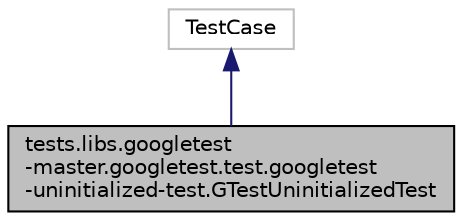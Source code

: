 digraph "tests.libs.googletest-master.googletest.test.googletest-uninitialized-test.GTestUninitializedTest"
{
  edge [fontname="Helvetica",fontsize="10",labelfontname="Helvetica",labelfontsize="10"];
  node [fontname="Helvetica",fontsize="10",shape=record];
  Node2 [label="tests.libs.googletest\l-master.googletest.test.googletest\l-uninitialized-test.GTestUninitializedTest",height=0.2,width=0.4,color="black", fillcolor="grey75", style="filled", fontcolor="black"];
  Node3 -> Node2 [dir="back",color="midnightblue",fontsize="10",style="solid",fontname="Helvetica"];
  Node3 [label="TestCase",height=0.2,width=0.4,color="grey75", fillcolor="white", style="filled"];
}
